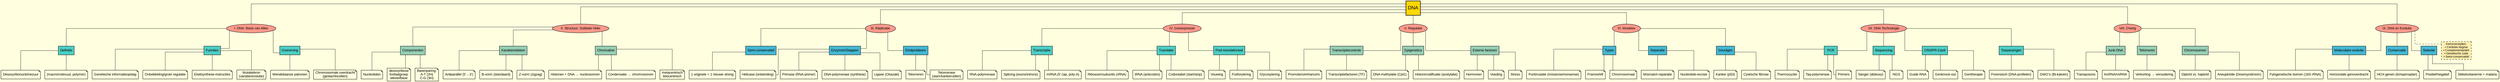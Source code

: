 digraph DNA_Leven_Centraal {
  graph [rankdir=TB, bgcolor="lightyellow", splines=ortho];
  node [fontname="Arial", penwidth=1.3];
  edge [arrowhead=none];

  // ========== CENTRALE NODE: DNA ==========
  "DNA_Centraal" [label="DNA", shape=square, style=filled, fillcolor="#FFD700", fontsize=20, penwidth=2];

  // ========== LEVEL 1: HOOFDONDERDELEN (Rondom DNA Centraal) ==========
  "I" [label="I. DNA: Basis van Alles", shape=ellipse, style=filled, fillcolor="#FF9A8B"];
  "II" [label="II. Structuur: Dubbele Helix", shape=ellipse, style=filled, fillcolor="#FF9A8B"];
  "III" [label="III. Replicatie", shape=ellipse, style=filled, fillcolor="#FF9A8B"];
  "IV" [label="IV. Genexpressie", shape=ellipse, style=filled, fillcolor="#FF9A8B"];
  "V" [label="V. Regulatie", shape=ellipse, style=filled, fillcolor="#FF9A8B"];
  "VI" [label="VI. Mutaties", shape=ellipse, style=filled, fillcolor="#FF9A8B"];
  "VII" [label="VII. DNA Technologie", shape=ellipse, style=filled, fillcolor="#FF9A8B"];
  "VIII" [label="VIII. Overig", shape=ellipse, style=filled, fillcolor="#FF9A8B"];
  "IX" [label="IX. DNA en Evolutie", shape=ellipse, style=filled, fillcolor="#FF9A8B"];

  // Verbind Level 1 nodes met de centrale DNA node
  DNA_Centraal -> "I";
  DNA_Centraal -> "II";
  DNA_Centraal -> "III";
  DNA_Centraal -> "IV";
  DNA_Centraal -> "V";
  DNA_Centraal -> "VI";
  DNA_Centraal -> "VII";
  DNA_Centraal -> "VIII";
  DNA_Centraal -> "IX";


  // ========== LEVEL 2+3: SUBONDERDELEN (zelfde als voorheen, maar nu onder Level 1 nodes) ==========
  // --- I. DNA Basis ---
  "I_Definitie" [label="Definitie", shape=box, style=filled, fillcolor="#4ECDC4"];
  "I_Definitie_1" [label="Desoxyribonucleïnezuur", shape=note, fillcolor="#FFF3B0"];
  "I_Definitie_2" [label="(macromolecuul, polymer)", shape=note, fillcolor="#FFF3B0"];
  I -> I_Definitie -> {I_Definitie_1, I_Definitie_2}

  "I_Functies" [label="Functies", shape=box, style=filled, fillcolor="#4ECDC4"];
  "I_Functies_1" [label="Genetische informatieopslag", shape=note, fillcolor="#FFF3B0"];
  "I_Functies_2" [label="Ontwikkeling/groei regulatie", shape=note, fillcolor="#FFF3B0"];
  "I_Functies_3" [label="Eiwitsynthese-instructies", shape=note, fillcolor="#FFF3B0"];
  "I_Functies_4" [label="Mutatiebron\n(variatie/evolutie)", shape=note, fillcolor="#FFF3B0"];
  I -> I_Functies -> {I_Functies_1, I_Functies_2, I_Functies_3, I_Functies_4}

  "I_Overerving" [label="Overerving", shape=box, style=filled, fillcolor="#4ECDC4"];
  "I_Overerving_1" [label="Mendeliaanse patronen", shape=note, fillcolor="#FFF3B0"];
  "I_Overerving_2" [label="Chromosomale overdracht\n(geslachtscellen)", shape=note, fillcolor="#FFF3B0"];
  I -> I_Overerving -> {I_Overerving_1, I_Overerving_2}

  // --- II. Structuur ---
  "II_Componenten" [label="Componenten", shape=box, style=filled, fillcolor="#96CEB4"];
  "II_Componenten_1" [label="Nucleotiden", shape=note, fillcolor="#FFF3B0"];
  "II_Componenten_2" [label="desoxyribose\nfosfaatgroep\nstikstofbase", shape=note, fillcolor="#FFF3B0"];
  "II_Componenten_3" [label="Basenparing:\nA-T (2H)\nC-G (3H)", shape=note, fillcolor="#FFF3B0"];
  II -> II_Componenten -> {II_Componenten_1, II_Componenten_2, II_Componenten_3}

  "II_Karakteristieken" [label="Karakteristieken", shape=box, style=filled, fillcolor="#96CEB4"];
  "II_Karakteristieken_1" [label="Antiparallel (5’→3’)", shape=note, fillcolor="#FFF3B0"];
  "II_Karakteristieken_2" [label="B-vorm (standaard)", shape=note, fillcolor="#FFF3B0"];
  "II_Karakteristieken_3" [label="Z-vorm (zigzag)", shape=note, fillcolor="#FFF3B0"];
  II -> II_Karakteristieken -> {II_Karakteristieken_1, II_Karakteristieken_2, II_Karakteristieken_3}

  "II_Chromatine" [label="Chromatine", shape=box, style=filled, fillcolor="#96CEB4"];
  "II_Chromatine_1" [label="Histonen + DNA → nucleosomen", shape=note, fillcolor="#FFF3B0"];
  "II_Chromatine_2" [label="Condensatie → chromosomen", shape=note, fillcolor="#FFF3B0"];
  "II_Chromatine_3" [label="metacentrisch\ntelocentrisch", shape=note, fillcolor="#FFF3B0"];
  II -> II_Chromatine -> {II_Chromatine_1, II_Chromatine_2, II_Chromatine_3}

  // --- III. Replicatie ---
  "III_Semi" [label="Semi-conservatief", shape=box, style=filled, fillcolor="#45B7D1"];
  "III_Semi_1" [label="1 originele + 1 nieuwe streng", shape=note, fillcolor="#FFF3B0"];
  III -> III_Semi -> III_Semi_1

  "III_Enzymen" [label="Enzymen/Stappen", shape=box, style=filled, fillcolor="#45B7D1"];
  "III_Enzymen_1" [label="Helicase (ontwinding)", shape=note, fillcolor="#FFF3B0"];
  "III_Enzymen_2" [label="Primase (RNA-primer)", shape=note, fillcolor="#FFF3B0"];
  "III_Enzymen_3" [label="DNA-polymerase (synthese)", shape=note, fillcolor="#FFF3B0"];
  "III_Enzymen_4" [label="Ligase (Okazaki)", shape=note, fillcolor="#FFF3B0"];
  III -> III_Enzymen -> {III_Enzymen_1, III_Enzymen_2, III_Enzymen_3, III_Enzymen_4}

  "III_Eindprobleem" [label="Eindprobleem", shape=box, style=filled, fillcolor="#45B7D1"];
  "III_Eindprobleem_1" [label="Telomeren", shape=note, fillcolor="#FFF3B0"];
  "III_Eindprobleem_2" [label="Telomerase\n(stam/kankercellen)", shape=note, fillcolor="#FFF3B0"];
  III -> III_Eindprobleem -> {III_Eindprobleem_1, III_Eindprobleem_2}

  // --- IV. Genexpressie ---
  "IV_Transcriptie" [label="Transcriptie", shape=box, style=filled, fillcolor="#4ECDC4"];
  "IV_Transcriptie_1" [label="RNA-polymerase", shape=note, fillcolor="#FFF3B0"];
  "IV_Transcriptie_2" [label="Splicing (exons/introns)", shape=note, fillcolor="#FFF3B0"];
  "IV_Transcriptie_3" [label="mRNA (5’ cap, poly-A)", shape=note, fillcolor="#FFF3B0"];
  IV -> IV_Transcriptie -> {IV_Transcriptie_1, IV_Transcriptie_2, IV_Transcriptie_3}

  "IV_Translatie" [label="Translatie", shape=box, style=filled, fillcolor="#4ECDC4"];
  "IV_Translatie_1" [label="Ribosoomsubunits (rRNA)", shape=note, fillcolor="#FFF3B0"];
  "IV_Translatie_2" [label="tRNA (anticodon)", shape=note, fillcolor="#FFF3B0"];
  "IV_Translatie_3" [label="Codontabel (start/stop)", shape=note, fillcolor="#FFF3B0"];
  IV -> IV_Translatie -> {IV_Translatie_1, IV_Translatie_2, IV_Translatie_3}

  "IV_Posttranslationeel" [label="Post-translationeel", shape=box, style=filled, fillcolor="#4ECDC4"];
  "IV_Posttranslationeel_1" [label="Vouwing", shape=note, fillcolor="#FFF3B0"];
  "IV_Posttranslationeel_2" [label="Fosforylering", shape=note, fillcolor="#FFF3B0"];
  "IV_Posttranslationeel_3" [label="Glycosylering", shape=note, fillcolor="#FFF3B0"];
  IV -> IV_Posttranslationeel -> {IV_Posttranslationeel_1, IV_Posttranslationeel_2, IV_Posttranslationeel_3}

  // --- V. Regulatie ---
  "V_Transcriptiecontrole" [label="Transcriptiecontrole", shape=box, style=filled, fillcolor="#96CEB4"];
  "V_Transcriptiecontrole_1" [label="Promoters/enhancers", shape=note, fillcolor="#FFF3B0"];
  "V_Transcriptiecontrole_2" [label="Transcriptiefactoren (TF)", shape=note, fillcolor="#FFF3B0"];
  V -> V_Transcriptiecontrole -> {V_Transcriptiecontrole_1, V_Transcriptiecontrole_2}

  "V_Epigenetica" [label="Epigenetica", shape=box, style=filled, fillcolor="#96CEB4"];
  "V_Epigenetica_1" [label="DNA-methylatie (CpG)", shape=note, fillcolor="#FFF3B0"];
  "V_Epigenetica_2" [label="Histonmodificatie (acetylatie)", shape=note, fillcolor="#FFF3B0"];
  V -> V_Epigenetica -> {V_Epigenetica_1, V_Epigenetica_2}

  "V_ExterneFactoren" [label="Externe factoren", shape=box, style=filled, fillcolor="#96CEB4"];
  "V_ExterneFactoren_1" [label="Hormonen", shape=note, fillcolor="#FFF3B0"];
  "V_ExterneFactoren_2" [label="Voeding", shape=note, fillcolor="#FFF3B0"];
  "V_ExterneFactoren_3" [label="Stress", shape=note, fillcolor="#FFF3B0"];
  V -> V_ExterneFactoren -> {V_ExterneFactoren_1, V_ExterneFactoren_2, V_ExterneFactoren_3}

  // --- VI. Mutaties ---
  "VI_Typen" [label="Typen", shape=box, style=filled, fillcolor="#45B7D1"];
  "VI_Typen_1" [label="Puntmutatie (missense/nonsense)", shape=note, fillcolor="#FFF3B0"];
  "VI_Typen_2" [label="Frameshift", shape=note, fillcolor="#FFF3B0"];
  "VI_Typen_3" [label="Chromosomaal", shape=note, fillcolor="#FFF3B0"];
  VI -> VI_Typen -> {VI_Typen_1, VI_Typen_2, VI_Typen_3}

  "VI_Reparatie" [label="Reparatie", shape=box, style=filled, fillcolor="#45B7D1"];
  "VI_Reparatie_1" [label="Mismatch-reparatie", shape=note, fillcolor="#FFF3B0"];
  "VI_Reparatie_2" [label="Nucleotide-excisie", shape=note, fillcolor="#FFF3B0"];
  VI -> VI_Reparatie -> {VI_Reparatie_1, VI_Reparatie_2}

  "VI_Gevolgen" [label="Gevolgen", shape=box, style=filled, fillcolor="#45B7D1"];
  "VI_Gevolgen_1" [label="Kanker (p53)", shape=note, fillcolor="#FFF3B0"];
  "VI_Gevolgen_2" [label="Cystische fibrose", shape=note, fillcolor="#FFF3B0"];
  VI -> VI_Gevolgen -> {VI_Gevolgen_1, VI_Gevolgen_2}

  // --- VII. DNA Technologie ---
  "VII_PCR" [label="PCR", shape=box, style=filled, fillcolor="#4ECDC4"];
  "VII_PCR_1" [label="Thermocycler", shape=note, fillcolor="#FFF3B0"];
  "VII_PCR_2" [label="Taq-polymerase", shape=note, fillcolor="#FFF3B0"];
  "VII_PCR_3" [label="Primers", shape=note, fillcolor="#FFF3B0"];
  VII -> VII_PCR -> {VII_PCR_1, VII_PCR_2, VII_PCR_3}

  "VII_Sequencing" [label="Sequencing", shape=box, style=filled, fillcolor="#4ECDC4"];
  "VII_Sequencing_1" [label="Sanger (dideoxy)", shape=note, fillcolor="#FFF3B0"];
  "VII_Sequencing_2" [label="NGS", shape=note, fillcolor="#FFF3B0"];
  VII -> VII_Sequencing -> {VII_Sequencing_1, VII_Sequencing_2}

  "VII_CRISPRCas9" [label="CRISPR-Cas9", shape=box, style=filled, fillcolor="#4ECDC4"];
  "VII_CRISPRCas9_1" [label="Guide RNA", shape=note, fillcolor="#FFF3B0"];
  "VII_CRISPRCas9_2" [label="Genknock-out", shape=note, fillcolor="#FFF3B0"];
  "VII_CRISPRCas9_3" [label="Gentherapie", shape=note, fillcolor="#FFF3B0"];
  VII -> VII_CRISPRCas9 -> {VII_CRISPRCas9_1, VII_CRISPRCas9_2, VII_CRISPRCas9_3}

  "VII_Toepassingen" [label="Toepassingen", shape=box, style=filled, fillcolor="#4ECDC4"];
  "VII_Toepassingen_1" [label="Forensisch (DNA-profielen)", shape=note, fillcolor="#FFF3B0"];
  "VII_Toepassingen_2" [label="GMO’s (Bt-katoen)", shape=note, fillcolor="#FFF3B0"];
  VII -> VII_Toepassingen -> {VII_Toepassingen_1, VII_Toepassingen_2}

  // --- VIII. Overig ---
  "VIII_JunkDNA" [label="Junk-DNA", shape=box, style=filled, fillcolor="#96CEB4"];
  "VIII_JunkDNA_1" [label="Transposons", shape=note, fillcolor="#FFF3B0"];
  "VIII_JunkDNA_2" [label="lncRNA/miRNA", shape=note, fillcolor="#FFF3B0"];
  VIII -> VIII_JunkDNA -> {VIII_JunkDNA_1, VIII_JunkDNA_2}

  "VIII_Telomeren" [label="Telomeren", shape=box, style=filled, fillcolor="#96CEB4"];
  "VIII_Telomeren_1" [label="Verkorting → veroudering", shape=note, fillcolor="#FFF3B0"];
  VIII -> VIII_Telomeren -> VIII_Telomeren_1

  "VIII_Chromosomen" [label="Chromosomen", shape=box, style=filled, fillcolor="#96CEB4"];
  "VIII_Chromosomen_1" [label="Diploïd vs. haploïd", shape=note, fillcolor="#FFF3B0"];
  "VIII_Chromosomen_2" [label="Aneuploïdie (Downsyndroom)", shape=note, fillcolor="#FFF3B0"];
  VIII -> VIII_Chromosomen -> {VIII_Chromosomen_1, VIII_Chromosomen_2}

  // --- IX. Evolutie ---
  "IX_MoleculaireEvolutie" [label="Moleculaire evolutie", shape=box, style=filled, fillcolor="#45B7D1"];
  "IX_MoleculaireEvolutie_1" [label="Fylogenetische bomen (16S rRNA)", shape=note, fillcolor="#FFF3B0"];
  "IX_MoleculaireEvolutie_2" [label="Horizontale genoverdracht", shape=note, fillcolor="#FFF3B0"];
  IX -> IX_MoleculaireEvolutie -> {IX_MoleculaireEvolutie_1, IX_MoleculaireEvolutie_2}

  "IX_Conservatie" [label="Conservatie", shape=box, style=filled, fillcolor="#45B7D1"];
  "IX_Conservatie_1" [label="HOX-genen (lichaamsplan)", shape=note, fillcolor="#FFF3B0"];
  IX -> IX_Conservatie -> IX_Conservatie_1

  "IX_Selectie" [label="Selectie", shape=box, style=filled, fillcolor="#45B7D1"];
  "IX_Selectie_1" [label="Positief/negatief", shape=note, fillcolor="#FFF3B0"];
  "IX_Selectie_2" [label="Sikkelcelanemie + malaria", shape=note, fillcolor="#FFF3B0"];
  IX -> IX_Selectie -> {IX_Selectie_1, IX_Selectie_2}

  // ===== KERNCONCEPTEN (SPECIALE NODE) =====
  "IX_Kernconcepten" [label="Kernconcepten:\n• Centrale dogma\n• Complementariteit\n• Genetische code\n• Semi-conservatief",
      shape=box, style="filled,dashed", fillcolor="#FFEEAD", fontsize=12];
  IX -> IX_Kernconcepten [style=dashed]
 }
